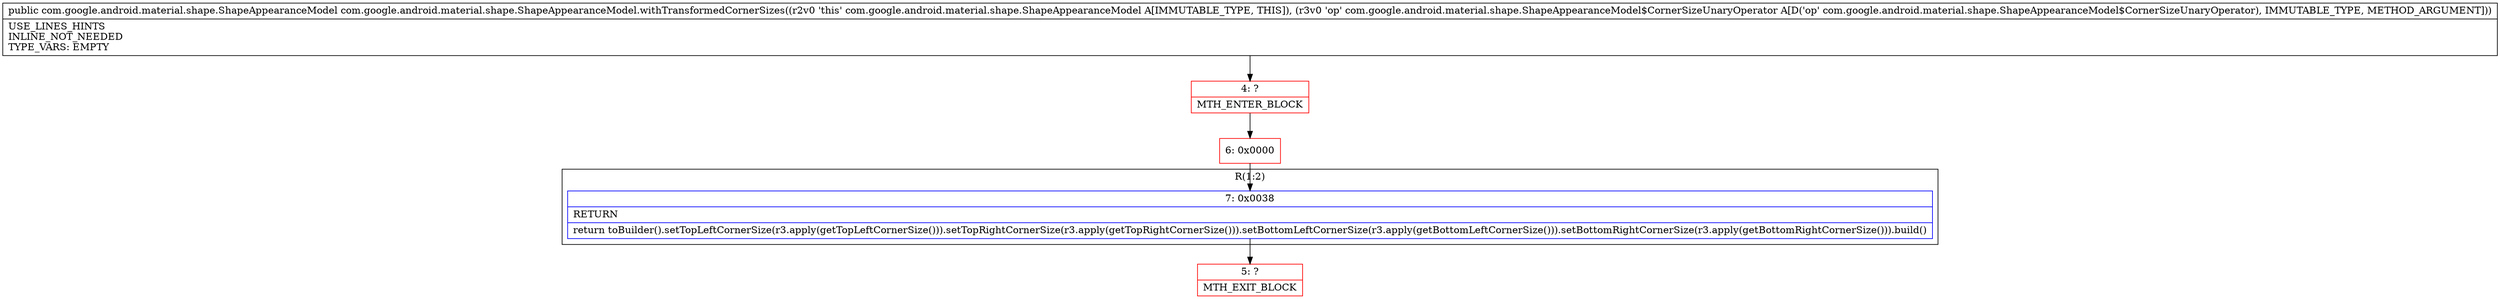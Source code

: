 digraph "CFG forcom.google.android.material.shape.ShapeAppearanceModel.withTransformedCornerSizes(Lcom\/google\/android\/material\/shape\/ShapeAppearanceModel$CornerSizeUnaryOperator;)Lcom\/google\/android\/material\/shape\/ShapeAppearanceModel;" {
subgraph cluster_Region_1306665935 {
label = "R(1:2)";
node [shape=record,color=blue];
Node_7 [shape=record,label="{7\:\ 0x0038|RETURN\l|return toBuilder().setTopLeftCornerSize(r3.apply(getTopLeftCornerSize())).setTopRightCornerSize(r3.apply(getTopRightCornerSize())).setBottomLeftCornerSize(r3.apply(getBottomLeftCornerSize())).setBottomRightCornerSize(r3.apply(getBottomRightCornerSize())).build()\l}"];
}
Node_4 [shape=record,color=red,label="{4\:\ ?|MTH_ENTER_BLOCK\l}"];
Node_6 [shape=record,color=red,label="{6\:\ 0x0000}"];
Node_5 [shape=record,color=red,label="{5\:\ ?|MTH_EXIT_BLOCK\l}"];
MethodNode[shape=record,label="{public com.google.android.material.shape.ShapeAppearanceModel com.google.android.material.shape.ShapeAppearanceModel.withTransformedCornerSizes((r2v0 'this' com.google.android.material.shape.ShapeAppearanceModel A[IMMUTABLE_TYPE, THIS]), (r3v0 'op' com.google.android.material.shape.ShapeAppearanceModel$CornerSizeUnaryOperator A[D('op' com.google.android.material.shape.ShapeAppearanceModel$CornerSizeUnaryOperator), IMMUTABLE_TYPE, METHOD_ARGUMENT]))  | USE_LINES_HINTS\lINLINE_NOT_NEEDED\lTYPE_VARS: EMPTY\l}"];
MethodNode -> Node_4;Node_7 -> Node_5;
Node_4 -> Node_6;
Node_6 -> Node_7;
}

